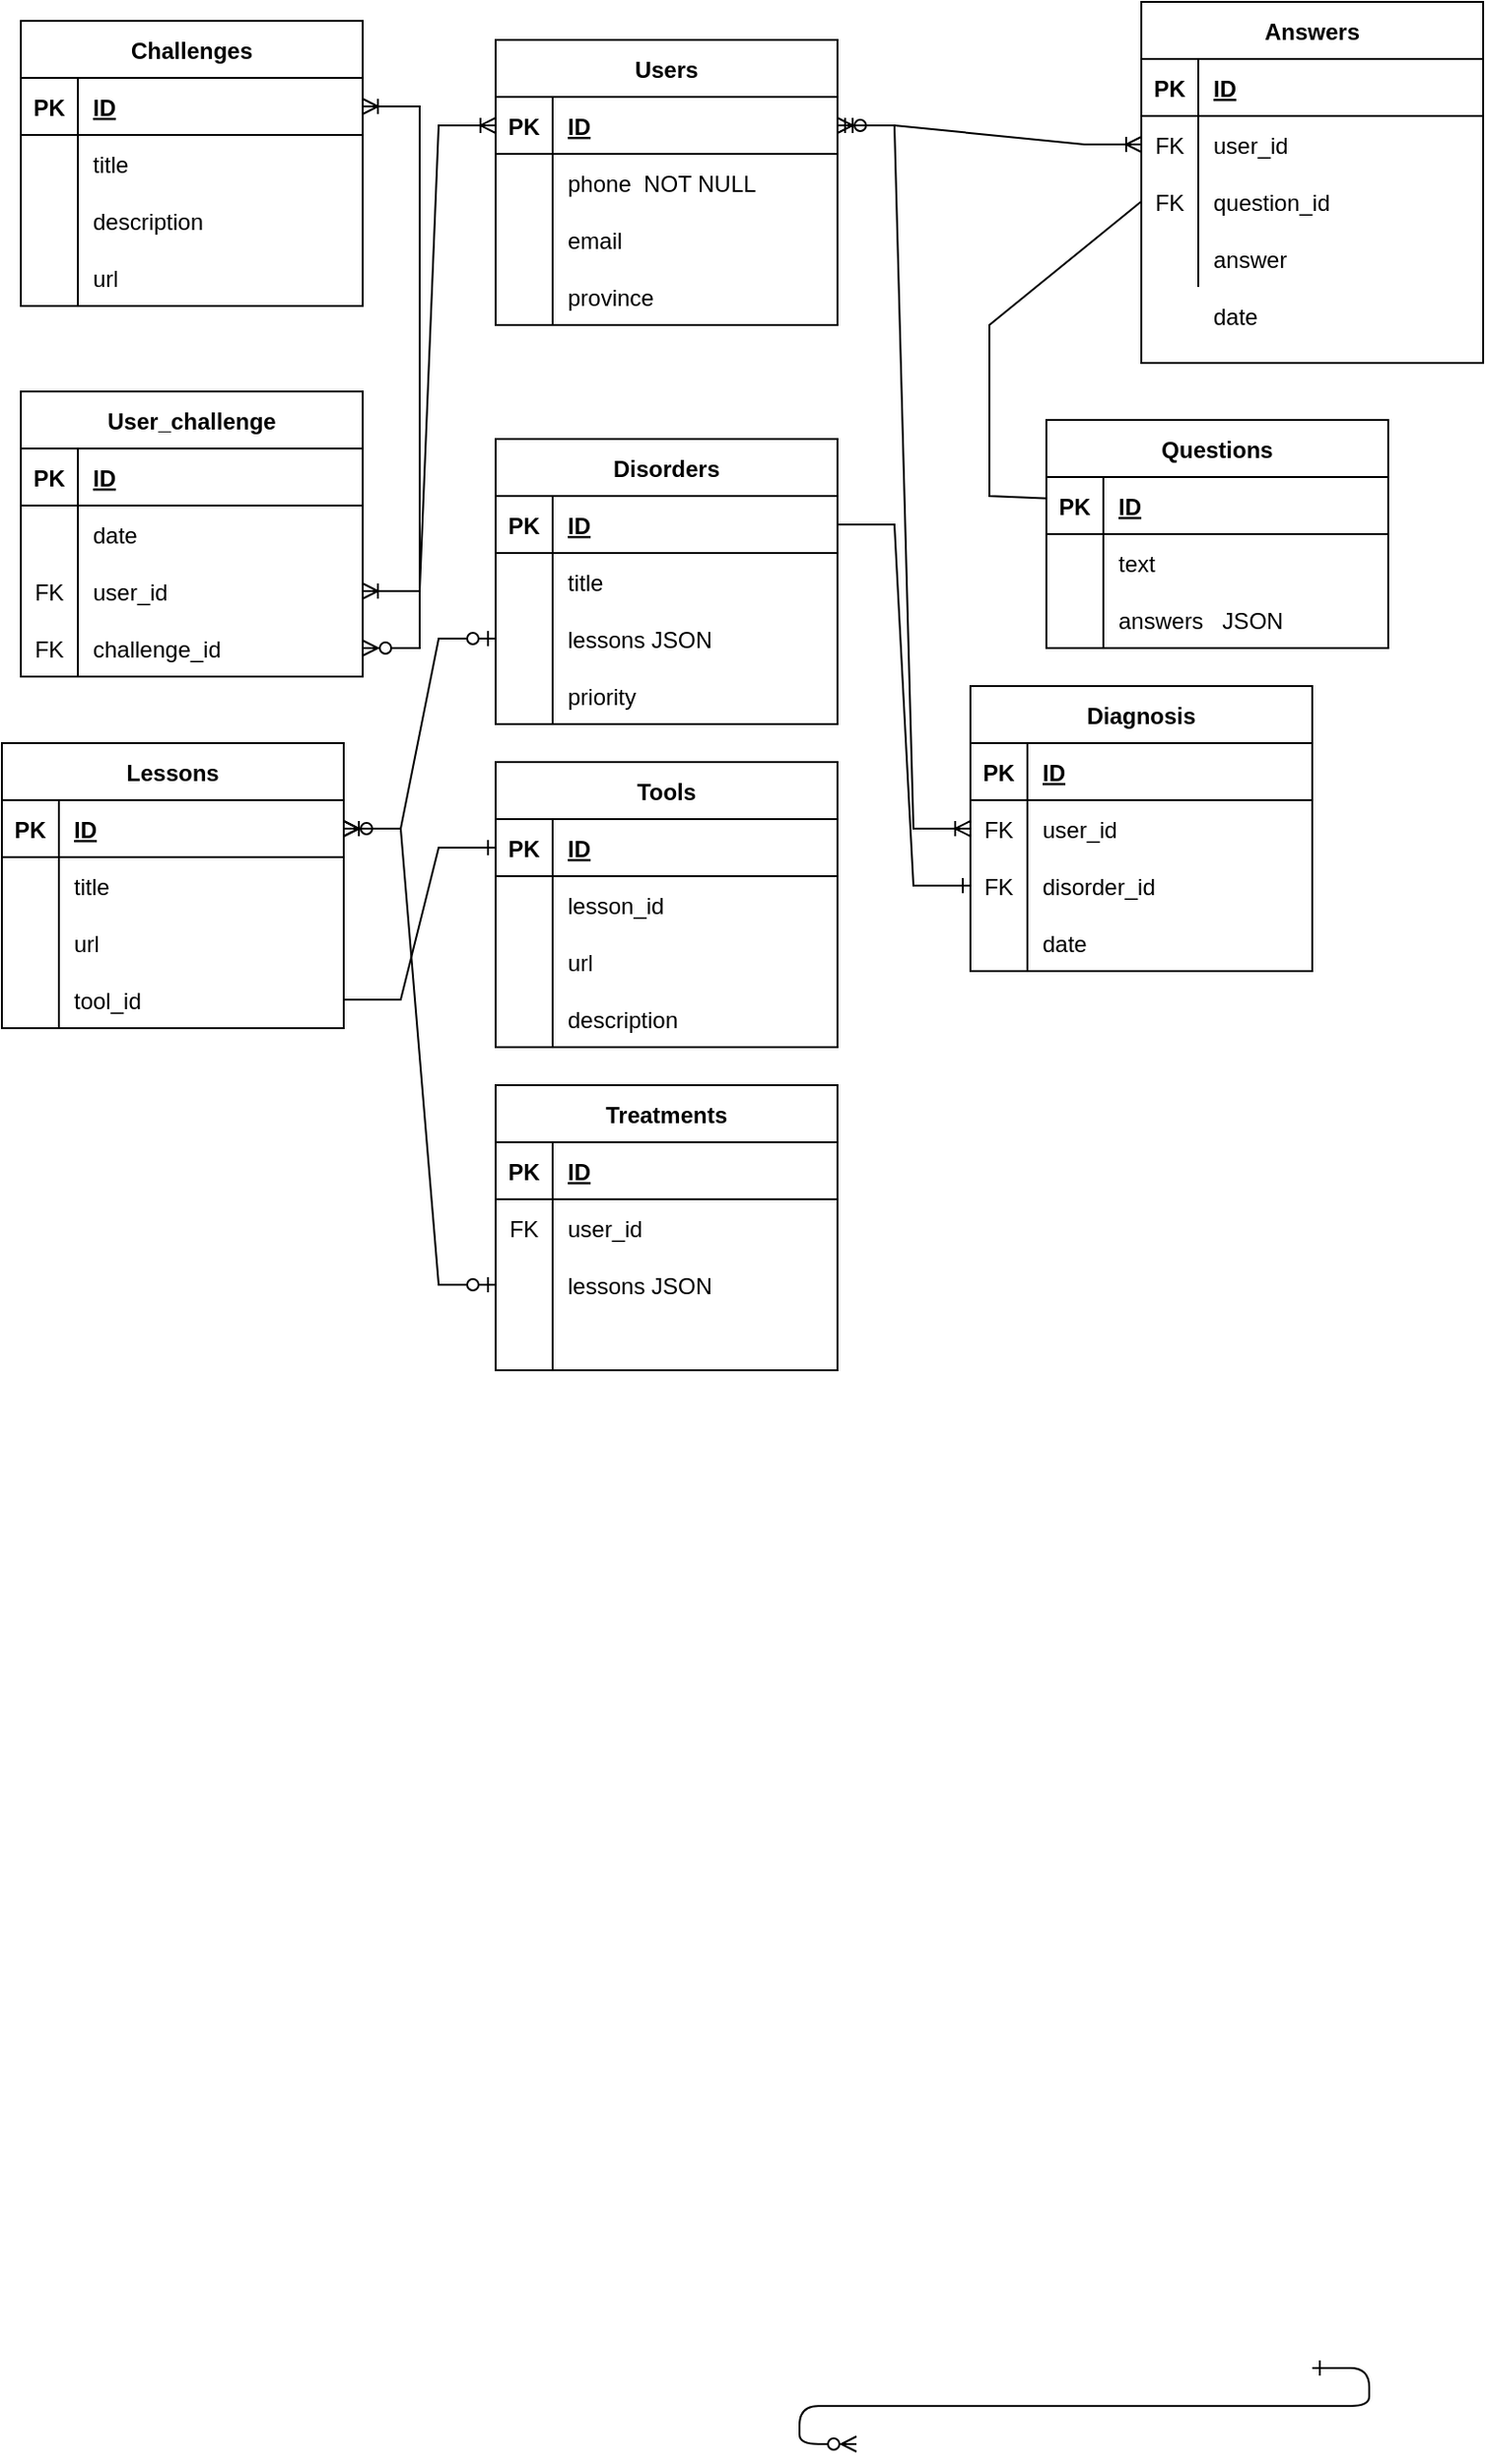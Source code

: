 <mxfile version="20.8.20" type="github">
  <diagram id="R2lEEEUBdFMjLlhIrx00" name="Page-1">
    <mxGraphModel dx="1667" dy="1767" grid="1" gridSize="10" guides="1" tooltips="1" connect="1" arrows="1" fold="1" page="1" pageScale="1" pageWidth="850" pageHeight="1100" math="0" shadow="0" extFonts="Permanent Marker^https://fonts.googleapis.com/css?family=Permanent+Marker">
      <root>
        <mxCell id="0" />
        <mxCell id="1" parent="0" />
        <mxCell id="C-vyLk0tnHw3VtMMgP7b-12" value="" style="edgeStyle=entityRelationEdgeStyle;endArrow=ERzeroToMany;startArrow=ERone;endFill=1;startFill=0;" parent="1" target="C-vyLk0tnHw3VtMMgP7b-17" edge="1">
          <mxGeometry width="100" height="100" relative="1" as="geometry">
            <mxPoint x="700" y="165" as="sourcePoint" />
            <mxPoint x="460" y="205" as="targetPoint" />
          </mxGeometry>
        </mxCell>
        <mxCell id="nANIJ9gpR_QrVkykElLl-94" value="Users" style="shape=table;startSize=30;container=1;collapsible=1;childLayout=tableLayout;fixedRows=1;rowLines=0;fontStyle=1;align=center;resizeLast=1;movable=1;resizable=1;rotatable=1;deletable=1;editable=1;locked=0;connectable=1;" vertex="1" parent="1">
          <mxGeometry x="270" y="-1060" width="180" height="150" as="geometry" />
        </mxCell>
        <mxCell id="nANIJ9gpR_QrVkykElLl-95" value="" style="shape=tableRow;horizontal=0;startSize=0;swimlaneHead=0;swimlaneBody=0;fillColor=none;collapsible=0;dropTarget=0;points=[[0,0.5],[1,0.5]];portConstraint=eastwest;top=0;left=0;right=0;bottom=1;" vertex="1" parent="nANIJ9gpR_QrVkykElLl-94">
          <mxGeometry y="30" width="180" height="30" as="geometry" />
        </mxCell>
        <mxCell id="nANIJ9gpR_QrVkykElLl-96" value="PK" style="shape=partialRectangle;connectable=0;fillColor=none;top=0;left=0;bottom=0;right=0;fontStyle=1;overflow=hidden;" vertex="1" parent="nANIJ9gpR_QrVkykElLl-95">
          <mxGeometry width="30" height="30" as="geometry">
            <mxRectangle width="30" height="30" as="alternateBounds" />
          </mxGeometry>
        </mxCell>
        <mxCell id="nANIJ9gpR_QrVkykElLl-97" value="ID" style="shape=partialRectangle;connectable=0;fillColor=none;top=0;left=0;bottom=0;right=0;align=left;spacingLeft=6;fontStyle=5;overflow=hidden;" vertex="1" parent="nANIJ9gpR_QrVkykElLl-95">
          <mxGeometry x="30" width="150" height="30" as="geometry">
            <mxRectangle width="150" height="30" as="alternateBounds" />
          </mxGeometry>
        </mxCell>
        <mxCell id="nANIJ9gpR_QrVkykElLl-98" value="" style="shape=tableRow;horizontal=0;startSize=0;swimlaneHead=0;swimlaneBody=0;fillColor=none;collapsible=0;dropTarget=0;points=[[0,0.5],[1,0.5]];portConstraint=eastwest;top=0;left=0;right=0;bottom=0;" vertex="1" parent="nANIJ9gpR_QrVkykElLl-94">
          <mxGeometry y="60" width="180" height="30" as="geometry" />
        </mxCell>
        <mxCell id="nANIJ9gpR_QrVkykElLl-99" value="" style="shape=partialRectangle;connectable=0;fillColor=none;top=0;left=0;bottom=0;right=0;editable=1;overflow=hidden;" vertex="1" parent="nANIJ9gpR_QrVkykElLl-98">
          <mxGeometry width="30" height="30" as="geometry">
            <mxRectangle width="30" height="30" as="alternateBounds" />
          </mxGeometry>
        </mxCell>
        <mxCell id="nANIJ9gpR_QrVkykElLl-100" value="phone  NOT NULL" style="shape=partialRectangle;connectable=0;fillColor=none;top=0;left=0;bottom=0;right=0;align=left;spacingLeft=6;overflow=hidden;" vertex="1" parent="nANIJ9gpR_QrVkykElLl-98">
          <mxGeometry x="30" width="150" height="30" as="geometry">
            <mxRectangle width="150" height="30" as="alternateBounds" />
          </mxGeometry>
        </mxCell>
        <mxCell id="nANIJ9gpR_QrVkykElLl-101" value="" style="shape=tableRow;horizontal=0;startSize=0;swimlaneHead=0;swimlaneBody=0;fillColor=none;collapsible=0;dropTarget=0;points=[[0,0.5],[1,0.5]];portConstraint=eastwest;top=0;left=0;right=0;bottom=0;" vertex="1" parent="nANIJ9gpR_QrVkykElLl-94">
          <mxGeometry y="90" width="180" height="30" as="geometry" />
        </mxCell>
        <mxCell id="nANIJ9gpR_QrVkykElLl-102" value="" style="shape=partialRectangle;connectable=0;fillColor=none;top=0;left=0;bottom=0;right=0;editable=1;overflow=hidden;" vertex="1" parent="nANIJ9gpR_QrVkykElLl-101">
          <mxGeometry width="30" height="30" as="geometry">
            <mxRectangle width="30" height="30" as="alternateBounds" />
          </mxGeometry>
        </mxCell>
        <mxCell id="nANIJ9gpR_QrVkykElLl-103" value="email" style="shape=partialRectangle;connectable=0;fillColor=none;top=0;left=0;bottom=0;right=0;align=left;spacingLeft=6;overflow=hidden;" vertex="1" parent="nANIJ9gpR_QrVkykElLl-101">
          <mxGeometry x="30" width="150" height="30" as="geometry">
            <mxRectangle width="150" height="30" as="alternateBounds" />
          </mxGeometry>
        </mxCell>
        <mxCell id="nANIJ9gpR_QrVkykElLl-104" value="" style="shape=tableRow;horizontal=0;startSize=0;swimlaneHead=0;swimlaneBody=0;fillColor=none;collapsible=0;dropTarget=0;points=[[0,0.5],[1,0.5]];portConstraint=eastwest;top=0;left=0;right=0;bottom=0;" vertex="1" parent="nANIJ9gpR_QrVkykElLl-94">
          <mxGeometry y="120" width="180" height="30" as="geometry" />
        </mxCell>
        <mxCell id="nANIJ9gpR_QrVkykElLl-105" value="" style="shape=partialRectangle;connectable=0;fillColor=none;top=0;left=0;bottom=0;right=0;editable=1;overflow=hidden;" vertex="1" parent="nANIJ9gpR_QrVkykElLl-104">
          <mxGeometry width="30" height="30" as="geometry">
            <mxRectangle width="30" height="30" as="alternateBounds" />
          </mxGeometry>
        </mxCell>
        <mxCell id="nANIJ9gpR_QrVkykElLl-106" value="province" style="shape=partialRectangle;connectable=0;fillColor=none;top=0;left=0;bottom=0;right=0;align=left;spacingLeft=6;overflow=hidden;" vertex="1" parent="nANIJ9gpR_QrVkykElLl-104">
          <mxGeometry x="30" width="150" height="30" as="geometry">
            <mxRectangle width="150" height="30" as="alternateBounds" />
          </mxGeometry>
        </mxCell>
        <mxCell id="nANIJ9gpR_QrVkykElLl-108" value="Questions" style="shape=table;startSize=30;container=1;collapsible=1;childLayout=tableLayout;fixedRows=1;rowLines=0;fontStyle=1;align=center;resizeLast=1;" vertex="1" parent="1">
          <mxGeometry x="560" y="-860" width="180" height="120" as="geometry" />
        </mxCell>
        <mxCell id="nANIJ9gpR_QrVkykElLl-109" value="" style="shape=tableRow;horizontal=0;startSize=0;swimlaneHead=0;swimlaneBody=0;fillColor=none;collapsible=0;dropTarget=0;points=[[0,0.5],[1,0.5]];portConstraint=eastwest;top=0;left=0;right=0;bottom=1;" vertex="1" parent="nANIJ9gpR_QrVkykElLl-108">
          <mxGeometry y="30" width="180" height="30" as="geometry" />
        </mxCell>
        <mxCell id="nANIJ9gpR_QrVkykElLl-110" value="PK" style="shape=partialRectangle;connectable=0;fillColor=none;top=0;left=0;bottom=0;right=0;fontStyle=1;overflow=hidden;" vertex="1" parent="nANIJ9gpR_QrVkykElLl-109">
          <mxGeometry width="30" height="30" as="geometry">
            <mxRectangle width="30" height="30" as="alternateBounds" />
          </mxGeometry>
        </mxCell>
        <mxCell id="nANIJ9gpR_QrVkykElLl-111" value="ID" style="shape=partialRectangle;connectable=0;fillColor=none;top=0;left=0;bottom=0;right=0;align=left;spacingLeft=6;fontStyle=5;overflow=hidden;" vertex="1" parent="nANIJ9gpR_QrVkykElLl-109">
          <mxGeometry x="30" width="150" height="30" as="geometry">
            <mxRectangle width="150" height="30" as="alternateBounds" />
          </mxGeometry>
        </mxCell>
        <mxCell id="nANIJ9gpR_QrVkykElLl-112" value="" style="shape=tableRow;horizontal=0;startSize=0;swimlaneHead=0;swimlaneBody=0;fillColor=none;collapsible=0;dropTarget=0;points=[[0,0.5],[1,0.5]];portConstraint=eastwest;top=0;left=0;right=0;bottom=0;" vertex="1" parent="nANIJ9gpR_QrVkykElLl-108">
          <mxGeometry y="60" width="180" height="30" as="geometry" />
        </mxCell>
        <mxCell id="nANIJ9gpR_QrVkykElLl-113" value="" style="shape=partialRectangle;connectable=0;fillColor=none;top=0;left=0;bottom=0;right=0;editable=1;overflow=hidden;" vertex="1" parent="nANIJ9gpR_QrVkykElLl-112">
          <mxGeometry width="30" height="30" as="geometry">
            <mxRectangle width="30" height="30" as="alternateBounds" />
          </mxGeometry>
        </mxCell>
        <mxCell id="nANIJ9gpR_QrVkykElLl-114" value="text" style="shape=partialRectangle;connectable=0;fillColor=none;top=0;left=0;bottom=0;right=0;align=left;spacingLeft=6;overflow=hidden;" vertex="1" parent="nANIJ9gpR_QrVkykElLl-112">
          <mxGeometry x="30" width="150" height="30" as="geometry">
            <mxRectangle width="150" height="30" as="alternateBounds" />
          </mxGeometry>
        </mxCell>
        <mxCell id="nANIJ9gpR_QrVkykElLl-226" value="" style="shape=tableRow;horizontal=0;startSize=0;swimlaneHead=0;swimlaneBody=0;fillColor=none;collapsible=0;dropTarget=0;points=[[0,0.5],[1,0.5]];portConstraint=eastwest;top=0;left=0;right=0;bottom=0;" vertex="1" parent="nANIJ9gpR_QrVkykElLl-108">
          <mxGeometry y="90" width="180" height="30" as="geometry" />
        </mxCell>
        <mxCell id="nANIJ9gpR_QrVkykElLl-227" value="" style="shape=partialRectangle;connectable=0;fillColor=none;top=0;left=0;bottom=0;right=0;editable=1;overflow=hidden;" vertex="1" parent="nANIJ9gpR_QrVkykElLl-226">
          <mxGeometry width="30" height="30" as="geometry">
            <mxRectangle width="30" height="30" as="alternateBounds" />
          </mxGeometry>
        </mxCell>
        <mxCell id="nANIJ9gpR_QrVkykElLl-228" value="answers   JSON" style="shape=partialRectangle;connectable=0;fillColor=none;top=0;left=0;bottom=0;right=0;align=left;spacingLeft=6;overflow=hidden;" vertex="1" parent="nANIJ9gpR_QrVkykElLl-226">
          <mxGeometry x="30" width="150" height="30" as="geometry">
            <mxRectangle width="150" height="30" as="alternateBounds" />
          </mxGeometry>
        </mxCell>
        <mxCell id="nANIJ9gpR_QrVkykElLl-121" value="Answers" style="shape=table;startSize=30;container=1;collapsible=1;childLayout=tableLayout;fixedRows=1;rowLines=0;fontStyle=1;align=center;resizeLast=1;" vertex="1" parent="1">
          <mxGeometry x="610" y="-1080" width="180" height="190" as="geometry" />
        </mxCell>
        <mxCell id="nANIJ9gpR_QrVkykElLl-122" value="" style="shape=tableRow;horizontal=0;startSize=0;swimlaneHead=0;swimlaneBody=0;fillColor=none;collapsible=0;dropTarget=0;points=[[0,0.5],[1,0.5]];portConstraint=eastwest;top=0;left=0;right=0;bottom=1;" vertex="1" parent="nANIJ9gpR_QrVkykElLl-121">
          <mxGeometry y="30" width="180" height="30" as="geometry" />
        </mxCell>
        <mxCell id="nANIJ9gpR_QrVkykElLl-123" value="PK" style="shape=partialRectangle;connectable=0;fillColor=none;top=0;left=0;bottom=0;right=0;fontStyle=1;overflow=hidden;" vertex="1" parent="nANIJ9gpR_QrVkykElLl-122">
          <mxGeometry width="30" height="30" as="geometry">
            <mxRectangle width="30" height="30" as="alternateBounds" />
          </mxGeometry>
        </mxCell>
        <mxCell id="nANIJ9gpR_QrVkykElLl-124" value="ID" style="shape=partialRectangle;connectable=0;fillColor=none;top=0;left=0;bottom=0;right=0;align=left;spacingLeft=6;fontStyle=5;overflow=hidden;" vertex="1" parent="nANIJ9gpR_QrVkykElLl-122">
          <mxGeometry x="30" width="150" height="30" as="geometry">
            <mxRectangle width="150" height="30" as="alternateBounds" />
          </mxGeometry>
        </mxCell>
        <mxCell id="nANIJ9gpR_QrVkykElLl-125" value="" style="shape=tableRow;horizontal=0;startSize=0;swimlaneHead=0;swimlaneBody=0;fillColor=none;collapsible=0;dropTarget=0;points=[[0,0.5],[1,0.5]];portConstraint=eastwest;top=0;left=0;right=0;bottom=0;" vertex="1" parent="nANIJ9gpR_QrVkykElLl-121">
          <mxGeometry y="60" width="180" height="30" as="geometry" />
        </mxCell>
        <mxCell id="nANIJ9gpR_QrVkykElLl-126" value="FK" style="shape=partialRectangle;connectable=0;fillColor=none;top=0;left=0;bottom=0;right=0;editable=1;overflow=hidden;" vertex="1" parent="nANIJ9gpR_QrVkykElLl-125">
          <mxGeometry width="30" height="30" as="geometry">
            <mxRectangle width="30" height="30" as="alternateBounds" />
          </mxGeometry>
        </mxCell>
        <mxCell id="nANIJ9gpR_QrVkykElLl-127" value="user_id" style="shape=partialRectangle;connectable=0;fillColor=none;top=0;left=0;bottom=0;right=0;align=left;spacingLeft=6;overflow=hidden;" vertex="1" parent="nANIJ9gpR_QrVkykElLl-125">
          <mxGeometry x="30" width="150" height="30" as="geometry">
            <mxRectangle width="150" height="30" as="alternateBounds" />
          </mxGeometry>
        </mxCell>
        <mxCell id="nANIJ9gpR_QrVkykElLl-128" value="" style="shape=tableRow;horizontal=0;startSize=0;swimlaneHead=0;swimlaneBody=0;fillColor=none;collapsible=0;dropTarget=0;points=[[0,0.5],[1,0.5]];portConstraint=eastwest;top=0;left=0;right=0;bottom=0;" vertex="1" parent="nANIJ9gpR_QrVkykElLl-121">
          <mxGeometry y="90" width="180" height="30" as="geometry" />
        </mxCell>
        <mxCell id="nANIJ9gpR_QrVkykElLl-129" value="FK" style="shape=partialRectangle;connectable=0;fillColor=none;top=0;left=0;bottom=0;right=0;editable=1;overflow=hidden;" vertex="1" parent="nANIJ9gpR_QrVkykElLl-128">
          <mxGeometry width="30" height="30" as="geometry">
            <mxRectangle width="30" height="30" as="alternateBounds" />
          </mxGeometry>
        </mxCell>
        <mxCell id="nANIJ9gpR_QrVkykElLl-130" value="question_id" style="shape=partialRectangle;connectable=0;fillColor=none;top=0;left=0;bottom=0;right=0;align=left;spacingLeft=6;overflow=hidden;" vertex="1" parent="nANIJ9gpR_QrVkykElLl-128">
          <mxGeometry x="30" width="150" height="30" as="geometry">
            <mxRectangle width="150" height="30" as="alternateBounds" />
          </mxGeometry>
        </mxCell>
        <mxCell id="nANIJ9gpR_QrVkykElLl-131" value="" style="shape=tableRow;horizontal=0;startSize=0;swimlaneHead=0;swimlaneBody=0;fillColor=none;collapsible=0;dropTarget=0;points=[[0,0.5],[1,0.5]];portConstraint=eastwest;top=0;left=0;right=0;bottom=0;" vertex="1" parent="nANIJ9gpR_QrVkykElLl-121">
          <mxGeometry y="120" width="180" height="30" as="geometry" />
        </mxCell>
        <mxCell id="nANIJ9gpR_QrVkykElLl-132" value="" style="shape=partialRectangle;connectable=0;fillColor=none;top=0;left=0;bottom=0;right=0;editable=1;overflow=hidden;" vertex="1" parent="nANIJ9gpR_QrVkykElLl-131">
          <mxGeometry width="30" height="30" as="geometry">
            <mxRectangle width="30" height="30" as="alternateBounds" />
          </mxGeometry>
        </mxCell>
        <mxCell id="nANIJ9gpR_QrVkykElLl-133" value="answer" style="shape=partialRectangle;connectable=0;fillColor=none;top=0;left=0;bottom=0;right=0;align=left;spacingLeft=6;overflow=hidden;" vertex="1" parent="nANIJ9gpR_QrVkykElLl-131">
          <mxGeometry x="30" width="150" height="30" as="geometry">
            <mxRectangle width="150" height="30" as="alternateBounds" />
          </mxGeometry>
        </mxCell>
        <mxCell id="nANIJ9gpR_QrVkykElLl-134" value="Disorders" style="shape=table;startSize=30;container=1;collapsible=1;childLayout=tableLayout;fixedRows=1;rowLines=0;fontStyle=1;align=center;resizeLast=1;" vertex="1" parent="1">
          <mxGeometry x="270" y="-850" width="180" height="150" as="geometry" />
        </mxCell>
        <mxCell id="nANIJ9gpR_QrVkykElLl-135" value="" style="shape=tableRow;horizontal=0;startSize=0;swimlaneHead=0;swimlaneBody=0;fillColor=none;collapsible=0;dropTarget=0;points=[[0,0.5],[1,0.5]];portConstraint=eastwest;top=0;left=0;right=0;bottom=1;" vertex="1" parent="nANIJ9gpR_QrVkykElLl-134">
          <mxGeometry y="30" width="180" height="30" as="geometry" />
        </mxCell>
        <mxCell id="nANIJ9gpR_QrVkykElLl-136" value="PK" style="shape=partialRectangle;connectable=0;fillColor=none;top=0;left=0;bottom=0;right=0;fontStyle=1;overflow=hidden;" vertex="1" parent="nANIJ9gpR_QrVkykElLl-135">
          <mxGeometry width="30" height="30" as="geometry">
            <mxRectangle width="30" height="30" as="alternateBounds" />
          </mxGeometry>
        </mxCell>
        <mxCell id="nANIJ9gpR_QrVkykElLl-137" value="ID" style="shape=partialRectangle;connectable=0;fillColor=none;top=0;left=0;bottom=0;right=0;align=left;spacingLeft=6;fontStyle=5;overflow=hidden;" vertex="1" parent="nANIJ9gpR_QrVkykElLl-135">
          <mxGeometry x="30" width="150" height="30" as="geometry">
            <mxRectangle width="150" height="30" as="alternateBounds" />
          </mxGeometry>
        </mxCell>
        <mxCell id="nANIJ9gpR_QrVkykElLl-138" value="" style="shape=tableRow;horizontal=0;startSize=0;swimlaneHead=0;swimlaneBody=0;fillColor=none;collapsible=0;dropTarget=0;points=[[0,0.5],[1,0.5]];portConstraint=eastwest;top=0;left=0;right=0;bottom=0;" vertex="1" parent="nANIJ9gpR_QrVkykElLl-134">
          <mxGeometry y="60" width="180" height="30" as="geometry" />
        </mxCell>
        <mxCell id="nANIJ9gpR_QrVkykElLl-139" value="" style="shape=partialRectangle;connectable=0;fillColor=none;top=0;left=0;bottom=0;right=0;editable=1;overflow=hidden;" vertex="1" parent="nANIJ9gpR_QrVkykElLl-138">
          <mxGeometry width="30" height="30" as="geometry">
            <mxRectangle width="30" height="30" as="alternateBounds" />
          </mxGeometry>
        </mxCell>
        <mxCell id="nANIJ9gpR_QrVkykElLl-140" value="title" style="shape=partialRectangle;connectable=0;fillColor=none;top=0;left=0;bottom=0;right=0;align=left;spacingLeft=6;overflow=hidden;" vertex="1" parent="nANIJ9gpR_QrVkykElLl-138">
          <mxGeometry x="30" width="150" height="30" as="geometry">
            <mxRectangle width="150" height="30" as="alternateBounds" />
          </mxGeometry>
        </mxCell>
        <mxCell id="nANIJ9gpR_QrVkykElLl-141" value="" style="shape=tableRow;horizontal=0;startSize=0;swimlaneHead=0;swimlaneBody=0;fillColor=none;collapsible=0;dropTarget=0;points=[[0,0.5],[1,0.5]];portConstraint=eastwest;top=0;left=0;right=0;bottom=0;" vertex="1" parent="nANIJ9gpR_QrVkykElLl-134">
          <mxGeometry y="90" width="180" height="30" as="geometry" />
        </mxCell>
        <mxCell id="nANIJ9gpR_QrVkykElLl-142" value="" style="shape=partialRectangle;connectable=0;fillColor=none;top=0;left=0;bottom=0;right=0;editable=1;overflow=hidden;" vertex="1" parent="nANIJ9gpR_QrVkykElLl-141">
          <mxGeometry width="30" height="30" as="geometry">
            <mxRectangle width="30" height="30" as="alternateBounds" />
          </mxGeometry>
        </mxCell>
        <mxCell id="nANIJ9gpR_QrVkykElLl-143" value="lessons JSON" style="shape=partialRectangle;connectable=0;fillColor=none;top=0;left=0;bottom=0;right=0;align=left;spacingLeft=6;overflow=hidden;" vertex="1" parent="nANIJ9gpR_QrVkykElLl-141">
          <mxGeometry x="30" width="150" height="30" as="geometry">
            <mxRectangle width="150" height="30" as="alternateBounds" />
          </mxGeometry>
        </mxCell>
        <mxCell id="nANIJ9gpR_QrVkykElLl-144" value="" style="shape=tableRow;horizontal=0;startSize=0;swimlaneHead=0;swimlaneBody=0;fillColor=none;collapsible=0;dropTarget=0;points=[[0,0.5],[1,0.5]];portConstraint=eastwest;top=0;left=0;right=0;bottom=0;" vertex="1" parent="nANIJ9gpR_QrVkykElLl-134">
          <mxGeometry y="120" width="180" height="30" as="geometry" />
        </mxCell>
        <mxCell id="nANIJ9gpR_QrVkykElLl-145" value="" style="shape=partialRectangle;connectable=0;fillColor=none;top=0;left=0;bottom=0;right=0;editable=1;overflow=hidden;" vertex="1" parent="nANIJ9gpR_QrVkykElLl-144">
          <mxGeometry width="30" height="30" as="geometry">
            <mxRectangle width="30" height="30" as="alternateBounds" />
          </mxGeometry>
        </mxCell>
        <mxCell id="nANIJ9gpR_QrVkykElLl-146" value="priority" style="shape=partialRectangle;connectable=0;fillColor=none;top=0;left=0;bottom=0;right=0;align=left;spacingLeft=6;overflow=hidden;" vertex="1" parent="nANIJ9gpR_QrVkykElLl-144">
          <mxGeometry x="30" width="150" height="30" as="geometry">
            <mxRectangle width="150" height="30" as="alternateBounds" />
          </mxGeometry>
        </mxCell>
        <mxCell id="nANIJ9gpR_QrVkykElLl-148" value="Diagnosis" style="shape=table;startSize=30;container=1;collapsible=1;childLayout=tableLayout;fixedRows=1;rowLines=0;fontStyle=1;align=center;resizeLast=1;" vertex="1" parent="1">
          <mxGeometry x="520" y="-720" width="180" height="150" as="geometry" />
        </mxCell>
        <mxCell id="nANIJ9gpR_QrVkykElLl-149" value="" style="shape=tableRow;horizontal=0;startSize=0;swimlaneHead=0;swimlaneBody=0;fillColor=none;collapsible=0;dropTarget=0;points=[[0,0.5],[1,0.5]];portConstraint=eastwest;top=0;left=0;right=0;bottom=1;" vertex="1" parent="nANIJ9gpR_QrVkykElLl-148">
          <mxGeometry y="30" width="180" height="30" as="geometry" />
        </mxCell>
        <mxCell id="nANIJ9gpR_QrVkykElLl-150" value="PK" style="shape=partialRectangle;connectable=0;fillColor=none;top=0;left=0;bottom=0;right=0;fontStyle=1;overflow=hidden;" vertex="1" parent="nANIJ9gpR_QrVkykElLl-149">
          <mxGeometry width="30" height="30" as="geometry">
            <mxRectangle width="30" height="30" as="alternateBounds" />
          </mxGeometry>
        </mxCell>
        <mxCell id="nANIJ9gpR_QrVkykElLl-151" value="ID" style="shape=partialRectangle;connectable=0;fillColor=none;top=0;left=0;bottom=0;right=0;align=left;spacingLeft=6;fontStyle=5;overflow=hidden;" vertex="1" parent="nANIJ9gpR_QrVkykElLl-149">
          <mxGeometry x="30" width="150" height="30" as="geometry">
            <mxRectangle width="150" height="30" as="alternateBounds" />
          </mxGeometry>
        </mxCell>
        <mxCell id="nANIJ9gpR_QrVkykElLl-152" value="" style="shape=tableRow;horizontal=0;startSize=0;swimlaneHead=0;swimlaneBody=0;fillColor=none;collapsible=0;dropTarget=0;points=[[0,0.5],[1,0.5]];portConstraint=eastwest;top=0;left=0;right=0;bottom=0;" vertex="1" parent="nANIJ9gpR_QrVkykElLl-148">
          <mxGeometry y="60" width="180" height="30" as="geometry" />
        </mxCell>
        <mxCell id="nANIJ9gpR_QrVkykElLl-153" value="FK" style="shape=partialRectangle;connectable=0;fillColor=none;top=0;left=0;bottom=0;right=0;editable=1;overflow=hidden;" vertex="1" parent="nANIJ9gpR_QrVkykElLl-152">
          <mxGeometry width="30" height="30" as="geometry">
            <mxRectangle width="30" height="30" as="alternateBounds" />
          </mxGeometry>
        </mxCell>
        <mxCell id="nANIJ9gpR_QrVkykElLl-154" value="user_id" style="shape=partialRectangle;connectable=0;fillColor=none;top=0;left=0;bottom=0;right=0;align=left;spacingLeft=6;overflow=hidden;" vertex="1" parent="nANIJ9gpR_QrVkykElLl-152">
          <mxGeometry x="30" width="150" height="30" as="geometry">
            <mxRectangle width="150" height="30" as="alternateBounds" />
          </mxGeometry>
        </mxCell>
        <mxCell id="nANIJ9gpR_QrVkykElLl-155" value="" style="shape=tableRow;horizontal=0;startSize=0;swimlaneHead=0;swimlaneBody=0;fillColor=none;collapsible=0;dropTarget=0;points=[[0,0.5],[1,0.5]];portConstraint=eastwest;top=0;left=0;right=0;bottom=0;" vertex="1" parent="nANIJ9gpR_QrVkykElLl-148">
          <mxGeometry y="90" width="180" height="30" as="geometry" />
        </mxCell>
        <mxCell id="nANIJ9gpR_QrVkykElLl-156" value="FK" style="shape=partialRectangle;connectable=0;fillColor=none;top=0;left=0;bottom=0;right=0;editable=1;overflow=hidden;" vertex="1" parent="nANIJ9gpR_QrVkykElLl-155">
          <mxGeometry width="30" height="30" as="geometry">
            <mxRectangle width="30" height="30" as="alternateBounds" />
          </mxGeometry>
        </mxCell>
        <mxCell id="nANIJ9gpR_QrVkykElLl-157" value="disorder_id" style="shape=partialRectangle;connectable=0;fillColor=none;top=0;left=0;bottom=0;right=0;align=left;spacingLeft=6;overflow=hidden;" vertex="1" parent="nANIJ9gpR_QrVkykElLl-155">
          <mxGeometry x="30" width="150" height="30" as="geometry">
            <mxRectangle width="150" height="30" as="alternateBounds" />
          </mxGeometry>
        </mxCell>
        <mxCell id="nANIJ9gpR_QrVkykElLl-158" value="" style="shape=tableRow;horizontal=0;startSize=0;swimlaneHead=0;swimlaneBody=0;fillColor=none;collapsible=0;dropTarget=0;points=[[0,0.5],[1,0.5]];portConstraint=eastwest;top=0;left=0;right=0;bottom=0;" vertex="1" parent="nANIJ9gpR_QrVkykElLl-148">
          <mxGeometry y="120" width="180" height="30" as="geometry" />
        </mxCell>
        <mxCell id="nANIJ9gpR_QrVkykElLl-159" value="" style="shape=partialRectangle;connectable=0;fillColor=none;top=0;left=0;bottom=0;right=0;editable=1;overflow=hidden;" vertex="1" parent="nANIJ9gpR_QrVkykElLl-158">
          <mxGeometry width="30" height="30" as="geometry">
            <mxRectangle width="30" height="30" as="alternateBounds" />
          </mxGeometry>
        </mxCell>
        <mxCell id="nANIJ9gpR_QrVkykElLl-160" value="date" style="shape=partialRectangle;connectable=0;fillColor=none;top=0;left=0;bottom=0;right=0;align=left;spacingLeft=6;overflow=hidden;" vertex="1" parent="nANIJ9gpR_QrVkykElLl-158">
          <mxGeometry x="30" width="150" height="30" as="geometry">
            <mxRectangle width="150" height="30" as="alternateBounds" />
          </mxGeometry>
        </mxCell>
        <mxCell id="nANIJ9gpR_QrVkykElLl-161" value="Challenges" style="shape=table;startSize=30;container=1;collapsible=1;childLayout=tableLayout;fixedRows=1;rowLines=0;fontStyle=1;align=center;resizeLast=1;" vertex="1" parent="1">
          <mxGeometry x="20" y="-1070" width="180" height="150" as="geometry" />
        </mxCell>
        <mxCell id="nANIJ9gpR_QrVkykElLl-162" value="" style="shape=tableRow;horizontal=0;startSize=0;swimlaneHead=0;swimlaneBody=0;fillColor=none;collapsible=0;dropTarget=0;points=[[0,0.5],[1,0.5]];portConstraint=eastwest;top=0;left=0;right=0;bottom=1;" vertex="1" parent="nANIJ9gpR_QrVkykElLl-161">
          <mxGeometry y="30" width="180" height="30" as="geometry" />
        </mxCell>
        <mxCell id="nANIJ9gpR_QrVkykElLl-163" value="PK" style="shape=partialRectangle;connectable=0;fillColor=none;top=0;left=0;bottom=0;right=0;fontStyle=1;overflow=hidden;" vertex="1" parent="nANIJ9gpR_QrVkykElLl-162">
          <mxGeometry width="30" height="30" as="geometry">
            <mxRectangle width="30" height="30" as="alternateBounds" />
          </mxGeometry>
        </mxCell>
        <mxCell id="nANIJ9gpR_QrVkykElLl-164" value="ID" style="shape=partialRectangle;connectable=0;fillColor=none;top=0;left=0;bottom=0;right=0;align=left;spacingLeft=6;fontStyle=5;overflow=hidden;" vertex="1" parent="nANIJ9gpR_QrVkykElLl-162">
          <mxGeometry x="30" width="150" height="30" as="geometry">
            <mxRectangle width="150" height="30" as="alternateBounds" />
          </mxGeometry>
        </mxCell>
        <mxCell id="nANIJ9gpR_QrVkykElLl-165" value="" style="shape=tableRow;horizontal=0;startSize=0;swimlaneHead=0;swimlaneBody=0;fillColor=none;collapsible=0;dropTarget=0;points=[[0,0.5],[1,0.5]];portConstraint=eastwest;top=0;left=0;right=0;bottom=0;" vertex="1" parent="nANIJ9gpR_QrVkykElLl-161">
          <mxGeometry y="60" width="180" height="30" as="geometry" />
        </mxCell>
        <mxCell id="nANIJ9gpR_QrVkykElLl-166" value="" style="shape=partialRectangle;connectable=0;fillColor=none;top=0;left=0;bottom=0;right=0;editable=1;overflow=hidden;" vertex="1" parent="nANIJ9gpR_QrVkykElLl-165">
          <mxGeometry width="30" height="30" as="geometry">
            <mxRectangle width="30" height="30" as="alternateBounds" />
          </mxGeometry>
        </mxCell>
        <mxCell id="nANIJ9gpR_QrVkykElLl-167" value="title" style="shape=partialRectangle;connectable=0;fillColor=none;top=0;left=0;bottom=0;right=0;align=left;spacingLeft=6;overflow=hidden;" vertex="1" parent="nANIJ9gpR_QrVkykElLl-165">
          <mxGeometry x="30" width="150" height="30" as="geometry">
            <mxRectangle width="150" height="30" as="alternateBounds" />
          </mxGeometry>
        </mxCell>
        <mxCell id="nANIJ9gpR_QrVkykElLl-168" value="" style="shape=tableRow;horizontal=0;startSize=0;swimlaneHead=0;swimlaneBody=0;fillColor=none;collapsible=0;dropTarget=0;points=[[0,0.5],[1,0.5]];portConstraint=eastwest;top=0;left=0;right=0;bottom=0;" vertex="1" parent="nANIJ9gpR_QrVkykElLl-161">
          <mxGeometry y="90" width="180" height="30" as="geometry" />
        </mxCell>
        <mxCell id="nANIJ9gpR_QrVkykElLl-169" value="" style="shape=partialRectangle;connectable=0;fillColor=none;top=0;left=0;bottom=0;right=0;editable=1;overflow=hidden;" vertex="1" parent="nANIJ9gpR_QrVkykElLl-168">
          <mxGeometry width="30" height="30" as="geometry">
            <mxRectangle width="30" height="30" as="alternateBounds" />
          </mxGeometry>
        </mxCell>
        <mxCell id="nANIJ9gpR_QrVkykElLl-170" value="description" style="shape=partialRectangle;connectable=0;fillColor=none;top=0;left=0;bottom=0;right=0;align=left;spacingLeft=6;overflow=hidden;" vertex="1" parent="nANIJ9gpR_QrVkykElLl-168">
          <mxGeometry x="30" width="150" height="30" as="geometry">
            <mxRectangle width="150" height="30" as="alternateBounds" />
          </mxGeometry>
        </mxCell>
        <mxCell id="nANIJ9gpR_QrVkykElLl-171" value="" style="shape=tableRow;horizontal=0;startSize=0;swimlaneHead=0;swimlaneBody=0;fillColor=none;collapsible=0;dropTarget=0;points=[[0,0.5],[1,0.5]];portConstraint=eastwest;top=0;left=0;right=0;bottom=0;" vertex="1" parent="nANIJ9gpR_QrVkykElLl-161">
          <mxGeometry y="120" width="180" height="30" as="geometry" />
        </mxCell>
        <mxCell id="nANIJ9gpR_QrVkykElLl-172" value="" style="shape=partialRectangle;connectable=0;fillColor=none;top=0;left=0;bottom=0;right=0;editable=1;overflow=hidden;" vertex="1" parent="nANIJ9gpR_QrVkykElLl-171">
          <mxGeometry width="30" height="30" as="geometry">
            <mxRectangle width="30" height="30" as="alternateBounds" />
          </mxGeometry>
        </mxCell>
        <mxCell id="nANIJ9gpR_QrVkykElLl-173" value="url" style="shape=partialRectangle;connectable=0;fillColor=none;top=0;left=0;bottom=0;right=0;align=left;spacingLeft=6;overflow=hidden;" vertex="1" parent="nANIJ9gpR_QrVkykElLl-171">
          <mxGeometry x="30" width="150" height="30" as="geometry">
            <mxRectangle width="150" height="30" as="alternateBounds" />
          </mxGeometry>
        </mxCell>
        <mxCell id="nANIJ9gpR_QrVkykElLl-174" value="Lessons" style="shape=table;startSize=30;container=1;collapsible=1;childLayout=tableLayout;fixedRows=1;rowLines=0;fontStyle=1;align=center;resizeLast=1;" vertex="1" parent="1">
          <mxGeometry x="10" y="-690" width="180" height="150" as="geometry" />
        </mxCell>
        <mxCell id="nANIJ9gpR_QrVkykElLl-175" value="" style="shape=tableRow;horizontal=0;startSize=0;swimlaneHead=0;swimlaneBody=0;fillColor=none;collapsible=0;dropTarget=0;points=[[0,0.5],[1,0.5]];portConstraint=eastwest;top=0;left=0;right=0;bottom=1;" vertex="1" parent="nANIJ9gpR_QrVkykElLl-174">
          <mxGeometry y="30" width="180" height="30" as="geometry" />
        </mxCell>
        <mxCell id="nANIJ9gpR_QrVkykElLl-176" value="PK" style="shape=partialRectangle;connectable=0;fillColor=none;top=0;left=0;bottom=0;right=0;fontStyle=1;overflow=hidden;" vertex="1" parent="nANIJ9gpR_QrVkykElLl-175">
          <mxGeometry width="30" height="30" as="geometry">
            <mxRectangle width="30" height="30" as="alternateBounds" />
          </mxGeometry>
        </mxCell>
        <mxCell id="nANIJ9gpR_QrVkykElLl-177" value="ID" style="shape=partialRectangle;connectable=0;fillColor=none;top=0;left=0;bottom=0;right=0;align=left;spacingLeft=6;fontStyle=5;overflow=hidden;" vertex="1" parent="nANIJ9gpR_QrVkykElLl-175">
          <mxGeometry x="30" width="150" height="30" as="geometry">
            <mxRectangle width="150" height="30" as="alternateBounds" />
          </mxGeometry>
        </mxCell>
        <mxCell id="nANIJ9gpR_QrVkykElLl-178" value="" style="shape=tableRow;horizontal=0;startSize=0;swimlaneHead=0;swimlaneBody=0;fillColor=none;collapsible=0;dropTarget=0;points=[[0,0.5],[1,0.5]];portConstraint=eastwest;top=0;left=0;right=0;bottom=0;" vertex="1" parent="nANIJ9gpR_QrVkykElLl-174">
          <mxGeometry y="60" width="180" height="30" as="geometry" />
        </mxCell>
        <mxCell id="nANIJ9gpR_QrVkykElLl-179" value="" style="shape=partialRectangle;connectable=0;fillColor=none;top=0;left=0;bottom=0;right=0;editable=1;overflow=hidden;" vertex="1" parent="nANIJ9gpR_QrVkykElLl-178">
          <mxGeometry width="30" height="30" as="geometry">
            <mxRectangle width="30" height="30" as="alternateBounds" />
          </mxGeometry>
        </mxCell>
        <mxCell id="nANIJ9gpR_QrVkykElLl-180" value="title" style="shape=partialRectangle;connectable=0;fillColor=none;top=0;left=0;bottom=0;right=0;align=left;spacingLeft=6;overflow=hidden;" vertex="1" parent="nANIJ9gpR_QrVkykElLl-178">
          <mxGeometry x="30" width="150" height="30" as="geometry">
            <mxRectangle width="150" height="30" as="alternateBounds" />
          </mxGeometry>
        </mxCell>
        <mxCell id="nANIJ9gpR_QrVkykElLl-181" value="" style="shape=tableRow;horizontal=0;startSize=0;swimlaneHead=0;swimlaneBody=0;fillColor=none;collapsible=0;dropTarget=0;points=[[0,0.5],[1,0.5]];portConstraint=eastwest;top=0;left=0;right=0;bottom=0;" vertex="1" parent="nANIJ9gpR_QrVkykElLl-174">
          <mxGeometry y="90" width="180" height="30" as="geometry" />
        </mxCell>
        <mxCell id="nANIJ9gpR_QrVkykElLl-182" value="" style="shape=partialRectangle;connectable=0;fillColor=none;top=0;left=0;bottom=0;right=0;editable=1;overflow=hidden;" vertex="1" parent="nANIJ9gpR_QrVkykElLl-181">
          <mxGeometry width="30" height="30" as="geometry">
            <mxRectangle width="30" height="30" as="alternateBounds" />
          </mxGeometry>
        </mxCell>
        <mxCell id="nANIJ9gpR_QrVkykElLl-183" value="url" style="shape=partialRectangle;connectable=0;fillColor=none;top=0;left=0;bottom=0;right=0;align=left;spacingLeft=6;overflow=hidden;" vertex="1" parent="nANIJ9gpR_QrVkykElLl-181">
          <mxGeometry x="30" width="150" height="30" as="geometry">
            <mxRectangle width="150" height="30" as="alternateBounds" />
          </mxGeometry>
        </mxCell>
        <mxCell id="nANIJ9gpR_QrVkykElLl-184" value="" style="shape=tableRow;horizontal=0;startSize=0;swimlaneHead=0;swimlaneBody=0;fillColor=none;collapsible=0;dropTarget=0;points=[[0,0.5],[1,0.5]];portConstraint=eastwest;top=0;left=0;right=0;bottom=0;" vertex="1" parent="nANIJ9gpR_QrVkykElLl-174">
          <mxGeometry y="120" width="180" height="30" as="geometry" />
        </mxCell>
        <mxCell id="nANIJ9gpR_QrVkykElLl-185" value="" style="shape=partialRectangle;connectable=0;fillColor=none;top=0;left=0;bottom=0;right=0;editable=1;overflow=hidden;" vertex="1" parent="nANIJ9gpR_QrVkykElLl-184">
          <mxGeometry width="30" height="30" as="geometry">
            <mxRectangle width="30" height="30" as="alternateBounds" />
          </mxGeometry>
        </mxCell>
        <mxCell id="nANIJ9gpR_QrVkykElLl-186" value="tool_id" style="shape=partialRectangle;connectable=0;fillColor=none;top=0;left=0;bottom=0;right=0;align=left;spacingLeft=6;overflow=hidden;" vertex="1" parent="nANIJ9gpR_QrVkykElLl-184">
          <mxGeometry x="30" width="150" height="30" as="geometry">
            <mxRectangle width="150" height="30" as="alternateBounds" />
          </mxGeometry>
        </mxCell>
        <mxCell id="nANIJ9gpR_QrVkykElLl-187" value="Treatments" style="shape=table;startSize=30;container=1;collapsible=1;childLayout=tableLayout;fixedRows=1;rowLines=0;fontStyle=1;align=center;resizeLast=1;" vertex="1" parent="1">
          <mxGeometry x="270" y="-510" width="180" height="150" as="geometry" />
        </mxCell>
        <mxCell id="nANIJ9gpR_QrVkykElLl-188" value="" style="shape=tableRow;horizontal=0;startSize=0;swimlaneHead=0;swimlaneBody=0;fillColor=none;collapsible=0;dropTarget=0;points=[[0,0.5],[1,0.5]];portConstraint=eastwest;top=0;left=0;right=0;bottom=1;" vertex="1" parent="nANIJ9gpR_QrVkykElLl-187">
          <mxGeometry y="30" width="180" height="30" as="geometry" />
        </mxCell>
        <mxCell id="nANIJ9gpR_QrVkykElLl-189" value="PK" style="shape=partialRectangle;connectable=0;fillColor=none;top=0;left=0;bottom=0;right=0;fontStyle=1;overflow=hidden;" vertex="1" parent="nANIJ9gpR_QrVkykElLl-188">
          <mxGeometry width="30" height="30" as="geometry">
            <mxRectangle width="30" height="30" as="alternateBounds" />
          </mxGeometry>
        </mxCell>
        <mxCell id="nANIJ9gpR_QrVkykElLl-190" value="ID" style="shape=partialRectangle;connectable=0;fillColor=none;top=0;left=0;bottom=0;right=0;align=left;spacingLeft=6;fontStyle=5;overflow=hidden;" vertex="1" parent="nANIJ9gpR_QrVkykElLl-188">
          <mxGeometry x="30" width="150" height="30" as="geometry">
            <mxRectangle width="150" height="30" as="alternateBounds" />
          </mxGeometry>
        </mxCell>
        <mxCell id="nANIJ9gpR_QrVkykElLl-191" value="" style="shape=tableRow;horizontal=0;startSize=0;swimlaneHead=0;swimlaneBody=0;fillColor=none;collapsible=0;dropTarget=0;points=[[0,0.5],[1,0.5]];portConstraint=eastwest;top=0;left=0;right=0;bottom=0;" vertex="1" parent="nANIJ9gpR_QrVkykElLl-187">
          <mxGeometry y="60" width="180" height="30" as="geometry" />
        </mxCell>
        <mxCell id="nANIJ9gpR_QrVkykElLl-192" value="FK" style="shape=partialRectangle;connectable=0;fillColor=none;top=0;left=0;bottom=0;right=0;editable=1;overflow=hidden;" vertex="1" parent="nANIJ9gpR_QrVkykElLl-191">
          <mxGeometry width="30" height="30" as="geometry">
            <mxRectangle width="30" height="30" as="alternateBounds" />
          </mxGeometry>
        </mxCell>
        <mxCell id="nANIJ9gpR_QrVkykElLl-193" value="user_id" style="shape=partialRectangle;connectable=0;fillColor=none;top=0;left=0;bottom=0;right=0;align=left;spacingLeft=6;overflow=hidden;" vertex="1" parent="nANIJ9gpR_QrVkykElLl-191">
          <mxGeometry x="30" width="150" height="30" as="geometry">
            <mxRectangle width="150" height="30" as="alternateBounds" />
          </mxGeometry>
        </mxCell>
        <mxCell id="nANIJ9gpR_QrVkykElLl-194" value="" style="shape=tableRow;horizontal=0;startSize=0;swimlaneHead=0;swimlaneBody=0;fillColor=none;collapsible=0;dropTarget=0;points=[[0,0.5],[1,0.5]];portConstraint=eastwest;top=0;left=0;right=0;bottom=0;" vertex="1" parent="nANIJ9gpR_QrVkykElLl-187">
          <mxGeometry y="90" width="180" height="30" as="geometry" />
        </mxCell>
        <mxCell id="nANIJ9gpR_QrVkykElLl-195" value="" style="shape=partialRectangle;connectable=0;fillColor=none;top=0;left=0;bottom=0;right=0;editable=1;overflow=hidden;" vertex="1" parent="nANIJ9gpR_QrVkykElLl-194">
          <mxGeometry width="30" height="30" as="geometry">
            <mxRectangle width="30" height="30" as="alternateBounds" />
          </mxGeometry>
        </mxCell>
        <mxCell id="nANIJ9gpR_QrVkykElLl-196" value="lessons JSON" style="shape=partialRectangle;connectable=0;fillColor=none;top=0;left=0;bottom=0;right=0;align=left;spacingLeft=6;overflow=hidden;" vertex="1" parent="nANIJ9gpR_QrVkykElLl-194">
          <mxGeometry x="30" width="150" height="30" as="geometry">
            <mxRectangle width="150" height="30" as="alternateBounds" />
          </mxGeometry>
        </mxCell>
        <mxCell id="nANIJ9gpR_QrVkykElLl-197" value="" style="shape=tableRow;horizontal=0;startSize=0;swimlaneHead=0;swimlaneBody=0;fillColor=none;collapsible=0;dropTarget=0;points=[[0,0.5],[1,0.5]];portConstraint=eastwest;top=0;left=0;right=0;bottom=0;" vertex="1" parent="nANIJ9gpR_QrVkykElLl-187">
          <mxGeometry y="120" width="180" height="30" as="geometry" />
        </mxCell>
        <mxCell id="nANIJ9gpR_QrVkykElLl-198" value="" style="shape=partialRectangle;connectable=0;fillColor=none;top=0;left=0;bottom=0;right=0;editable=1;overflow=hidden;" vertex="1" parent="nANIJ9gpR_QrVkykElLl-197">
          <mxGeometry width="30" height="30" as="geometry">
            <mxRectangle width="30" height="30" as="alternateBounds" />
          </mxGeometry>
        </mxCell>
        <mxCell id="nANIJ9gpR_QrVkykElLl-199" value="" style="shape=partialRectangle;connectable=0;fillColor=none;top=0;left=0;bottom=0;right=0;align=left;spacingLeft=6;overflow=hidden;" vertex="1" parent="nANIJ9gpR_QrVkykElLl-197">
          <mxGeometry x="30" width="150" height="30" as="geometry">
            <mxRectangle width="150" height="30" as="alternateBounds" />
          </mxGeometry>
        </mxCell>
        <mxCell id="nANIJ9gpR_QrVkykElLl-200" value="Tools" style="shape=table;startSize=30;container=1;collapsible=1;childLayout=tableLayout;fixedRows=1;rowLines=0;fontStyle=1;align=center;resizeLast=1;" vertex="1" parent="1">
          <mxGeometry x="270" y="-680" width="180" height="150" as="geometry" />
        </mxCell>
        <mxCell id="nANIJ9gpR_QrVkykElLl-201" value="" style="shape=tableRow;horizontal=0;startSize=0;swimlaneHead=0;swimlaneBody=0;fillColor=none;collapsible=0;dropTarget=0;points=[[0,0.5],[1,0.5]];portConstraint=eastwest;top=0;left=0;right=0;bottom=1;" vertex="1" parent="nANIJ9gpR_QrVkykElLl-200">
          <mxGeometry y="30" width="180" height="30" as="geometry" />
        </mxCell>
        <mxCell id="nANIJ9gpR_QrVkykElLl-202" value="PK" style="shape=partialRectangle;connectable=0;fillColor=none;top=0;left=0;bottom=0;right=0;fontStyle=1;overflow=hidden;" vertex="1" parent="nANIJ9gpR_QrVkykElLl-201">
          <mxGeometry width="30" height="30" as="geometry">
            <mxRectangle width="30" height="30" as="alternateBounds" />
          </mxGeometry>
        </mxCell>
        <mxCell id="nANIJ9gpR_QrVkykElLl-203" value="ID" style="shape=partialRectangle;connectable=0;fillColor=none;top=0;left=0;bottom=0;right=0;align=left;spacingLeft=6;fontStyle=5;overflow=hidden;" vertex="1" parent="nANIJ9gpR_QrVkykElLl-201">
          <mxGeometry x="30" width="150" height="30" as="geometry">
            <mxRectangle width="150" height="30" as="alternateBounds" />
          </mxGeometry>
        </mxCell>
        <mxCell id="nANIJ9gpR_QrVkykElLl-204" value="" style="shape=tableRow;horizontal=0;startSize=0;swimlaneHead=0;swimlaneBody=0;fillColor=none;collapsible=0;dropTarget=0;points=[[0,0.5],[1,0.5]];portConstraint=eastwest;top=0;left=0;right=0;bottom=0;" vertex="1" parent="nANIJ9gpR_QrVkykElLl-200">
          <mxGeometry y="60" width="180" height="30" as="geometry" />
        </mxCell>
        <mxCell id="nANIJ9gpR_QrVkykElLl-205" value="" style="shape=partialRectangle;connectable=0;fillColor=none;top=0;left=0;bottom=0;right=0;editable=1;overflow=hidden;" vertex="1" parent="nANIJ9gpR_QrVkykElLl-204">
          <mxGeometry width="30" height="30" as="geometry">
            <mxRectangle width="30" height="30" as="alternateBounds" />
          </mxGeometry>
        </mxCell>
        <mxCell id="nANIJ9gpR_QrVkykElLl-206" value="lesson_id" style="shape=partialRectangle;connectable=0;fillColor=none;top=0;left=0;bottom=0;right=0;align=left;spacingLeft=6;overflow=hidden;" vertex="1" parent="nANIJ9gpR_QrVkykElLl-204">
          <mxGeometry x="30" width="150" height="30" as="geometry">
            <mxRectangle width="150" height="30" as="alternateBounds" />
          </mxGeometry>
        </mxCell>
        <mxCell id="nANIJ9gpR_QrVkykElLl-207" value="" style="shape=tableRow;horizontal=0;startSize=0;swimlaneHead=0;swimlaneBody=0;fillColor=none;collapsible=0;dropTarget=0;points=[[0,0.5],[1,0.5]];portConstraint=eastwest;top=0;left=0;right=0;bottom=0;" vertex="1" parent="nANIJ9gpR_QrVkykElLl-200">
          <mxGeometry y="90" width="180" height="30" as="geometry" />
        </mxCell>
        <mxCell id="nANIJ9gpR_QrVkykElLl-208" value="" style="shape=partialRectangle;connectable=0;fillColor=none;top=0;left=0;bottom=0;right=0;editable=1;overflow=hidden;" vertex="1" parent="nANIJ9gpR_QrVkykElLl-207">
          <mxGeometry width="30" height="30" as="geometry">
            <mxRectangle width="30" height="30" as="alternateBounds" />
          </mxGeometry>
        </mxCell>
        <mxCell id="nANIJ9gpR_QrVkykElLl-209" value="url" style="shape=partialRectangle;connectable=0;fillColor=none;top=0;left=0;bottom=0;right=0;align=left;spacingLeft=6;overflow=hidden;" vertex="1" parent="nANIJ9gpR_QrVkykElLl-207">
          <mxGeometry x="30" width="150" height="30" as="geometry">
            <mxRectangle width="150" height="30" as="alternateBounds" />
          </mxGeometry>
        </mxCell>
        <mxCell id="nANIJ9gpR_QrVkykElLl-210" value="" style="shape=tableRow;horizontal=0;startSize=0;swimlaneHead=0;swimlaneBody=0;fillColor=none;collapsible=0;dropTarget=0;points=[[0,0.5],[1,0.5]];portConstraint=eastwest;top=0;left=0;right=0;bottom=0;" vertex="1" parent="nANIJ9gpR_QrVkykElLl-200">
          <mxGeometry y="120" width="180" height="30" as="geometry" />
        </mxCell>
        <mxCell id="nANIJ9gpR_QrVkykElLl-211" value="" style="shape=partialRectangle;connectable=0;fillColor=none;top=0;left=0;bottom=0;right=0;editable=1;overflow=hidden;" vertex="1" parent="nANIJ9gpR_QrVkykElLl-210">
          <mxGeometry width="30" height="30" as="geometry">
            <mxRectangle width="30" height="30" as="alternateBounds" />
          </mxGeometry>
        </mxCell>
        <mxCell id="nANIJ9gpR_QrVkykElLl-212" value="description" style="shape=partialRectangle;connectable=0;fillColor=none;top=0;left=0;bottom=0;right=0;align=left;spacingLeft=6;overflow=hidden;" vertex="1" parent="nANIJ9gpR_QrVkykElLl-210">
          <mxGeometry x="30" width="150" height="30" as="geometry">
            <mxRectangle width="150" height="30" as="alternateBounds" />
          </mxGeometry>
        </mxCell>
        <mxCell id="nANIJ9gpR_QrVkykElLl-230" value="User_challenge" style="shape=table;startSize=30;container=1;collapsible=1;childLayout=tableLayout;fixedRows=1;rowLines=0;fontStyle=1;align=center;resizeLast=1;" vertex="1" parent="1">
          <mxGeometry x="20" y="-875" width="180" height="150" as="geometry" />
        </mxCell>
        <mxCell id="nANIJ9gpR_QrVkykElLl-231" value="" style="shape=tableRow;horizontal=0;startSize=0;swimlaneHead=0;swimlaneBody=0;fillColor=none;collapsible=0;dropTarget=0;points=[[0,0.5],[1,0.5]];portConstraint=eastwest;top=0;left=0;right=0;bottom=1;" vertex="1" parent="nANIJ9gpR_QrVkykElLl-230">
          <mxGeometry y="30" width="180" height="30" as="geometry" />
        </mxCell>
        <mxCell id="nANIJ9gpR_QrVkykElLl-232" value="PK" style="shape=partialRectangle;connectable=0;fillColor=none;top=0;left=0;bottom=0;right=0;fontStyle=1;overflow=hidden;" vertex="1" parent="nANIJ9gpR_QrVkykElLl-231">
          <mxGeometry width="30" height="30" as="geometry">
            <mxRectangle width="30" height="30" as="alternateBounds" />
          </mxGeometry>
        </mxCell>
        <mxCell id="nANIJ9gpR_QrVkykElLl-233" value="ID" style="shape=partialRectangle;connectable=0;fillColor=none;top=0;left=0;bottom=0;right=0;align=left;spacingLeft=6;fontStyle=5;overflow=hidden;" vertex="1" parent="nANIJ9gpR_QrVkykElLl-231">
          <mxGeometry x="30" width="150" height="30" as="geometry">
            <mxRectangle width="150" height="30" as="alternateBounds" />
          </mxGeometry>
        </mxCell>
        <mxCell id="nANIJ9gpR_QrVkykElLl-234" value="" style="shape=tableRow;horizontal=0;startSize=0;swimlaneHead=0;swimlaneBody=0;fillColor=none;collapsible=0;dropTarget=0;points=[[0,0.5],[1,0.5]];portConstraint=eastwest;top=0;left=0;right=0;bottom=0;" vertex="1" parent="nANIJ9gpR_QrVkykElLl-230">
          <mxGeometry y="60" width="180" height="30" as="geometry" />
        </mxCell>
        <mxCell id="nANIJ9gpR_QrVkykElLl-235" value="" style="shape=partialRectangle;connectable=0;fillColor=none;top=0;left=0;bottom=0;right=0;editable=1;overflow=hidden;" vertex="1" parent="nANIJ9gpR_QrVkykElLl-234">
          <mxGeometry width="30" height="30" as="geometry">
            <mxRectangle width="30" height="30" as="alternateBounds" />
          </mxGeometry>
        </mxCell>
        <mxCell id="nANIJ9gpR_QrVkykElLl-236" value="date" style="shape=partialRectangle;connectable=0;fillColor=none;top=0;left=0;bottom=0;right=0;align=left;spacingLeft=6;overflow=hidden;" vertex="1" parent="nANIJ9gpR_QrVkykElLl-234">
          <mxGeometry x="30" width="150" height="30" as="geometry">
            <mxRectangle width="150" height="30" as="alternateBounds" />
          </mxGeometry>
        </mxCell>
        <mxCell id="nANIJ9gpR_QrVkykElLl-237" value="" style="shape=tableRow;horizontal=0;startSize=0;swimlaneHead=0;swimlaneBody=0;fillColor=none;collapsible=0;dropTarget=0;points=[[0,0.5],[1,0.5]];portConstraint=eastwest;top=0;left=0;right=0;bottom=0;" vertex="1" parent="nANIJ9gpR_QrVkykElLl-230">
          <mxGeometry y="90" width="180" height="30" as="geometry" />
        </mxCell>
        <mxCell id="nANIJ9gpR_QrVkykElLl-238" value="FK" style="shape=partialRectangle;connectable=0;fillColor=none;top=0;left=0;bottom=0;right=0;editable=1;overflow=hidden;" vertex="1" parent="nANIJ9gpR_QrVkykElLl-237">
          <mxGeometry width="30" height="30" as="geometry">
            <mxRectangle width="30" height="30" as="alternateBounds" />
          </mxGeometry>
        </mxCell>
        <mxCell id="nANIJ9gpR_QrVkykElLl-239" value="user_id" style="shape=partialRectangle;connectable=0;fillColor=none;top=0;left=0;bottom=0;right=0;align=left;spacingLeft=6;overflow=hidden;" vertex="1" parent="nANIJ9gpR_QrVkykElLl-237">
          <mxGeometry x="30" width="150" height="30" as="geometry">
            <mxRectangle width="150" height="30" as="alternateBounds" />
          </mxGeometry>
        </mxCell>
        <mxCell id="nANIJ9gpR_QrVkykElLl-240" value="" style="shape=tableRow;horizontal=0;startSize=0;swimlaneHead=0;swimlaneBody=0;fillColor=none;collapsible=0;dropTarget=0;points=[[0,0.5],[1,0.5]];portConstraint=eastwest;top=0;left=0;right=0;bottom=0;" vertex="1" parent="nANIJ9gpR_QrVkykElLl-230">
          <mxGeometry y="120" width="180" height="30" as="geometry" />
        </mxCell>
        <mxCell id="nANIJ9gpR_QrVkykElLl-241" value="FK" style="shape=partialRectangle;connectable=0;fillColor=none;top=0;left=0;bottom=0;right=0;editable=1;overflow=hidden;" vertex="1" parent="nANIJ9gpR_QrVkykElLl-240">
          <mxGeometry width="30" height="30" as="geometry">
            <mxRectangle width="30" height="30" as="alternateBounds" />
          </mxGeometry>
        </mxCell>
        <mxCell id="nANIJ9gpR_QrVkykElLl-242" value="challenge_id" style="shape=partialRectangle;connectable=0;fillColor=none;top=0;left=0;bottom=0;right=0;align=left;spacingLeft=6;overflow=hidden;" vertex="1" parent="nANIJ9gpR_QrVkykElLl-240">
          <mxGeometry x="30" width="150" height="30" as="geometry">
            <mxRectangle width="150" height="30" as="alternateBounds" />
          </mxGeometry>
        </mxCell>
        <mxCell id="nANIJ9gpR_QrVkykElLl-246" value="date" style="shape=partialRectangle;connectable=0;fillColor=none;top=0;left=0;bottom=0;right=0;align=left;spacingLeft=6;overflow=hidden;" vertex="1" parent="1">
          <mxGeometry x="640" y="-930" width="150" height="30" as="geometry">
            <mxRectangle width="150" height="30" as="alternateBounds" />
          </mxGeometry>
        </mxCell>
        <mxCell id="nANIJ9gpR_QrVkykElLl-252" value="" style="edgeStyle=entityRelationEdgeStyle;fontSize=12;html=1;endArrow=ERzeroToMany;startArrow=ERzeroToOne;rounded=0;exitX=0;exitY=0.5;exitDx=0;exitDy=0;" edge="1" parent="1" source="nANIJ9gpR_QrVkykElLl-141" target="nANIJ9gpR_QrVkykElLl-175">
          <mxGeometry width="100" height="100" relative="1" as="geometry">
            <mxPoint x="500" y="-490" as="sourcePoint" />
            <mxPoint x="600" y="-590" as="targetPoint" />
          </mxGeometry>
        </mxCell>
        <mxCell id="nANIJ9gpR_QrVkykElLl-254" value="" style="edgeStyle=entityRelationEdgeStyle;fontSize=12;html=1;endArrow=ERone;endFill=1;rounded=0;" edge="1" parent="1" source="nANIJ9gpR_QrVkykElLl-184" target="nANIJ9gpR_QrVkykElLl-201">
          <mxGeometry width="100" height="100" relative="1" as="geometry">
            <mxPoint x="200" y="-390" as="sourcePoint" />
            <mxPoint x="280" y="-490" as="targetPoint" />
          </mxGeometry>
        </mxCell>
        <mxCell id="nANIJ9gpR_QrVkykElLl-255" value="" style="edgeStyle=entityRelationEdgeStyle;fontSize=12;html=1;endArrow=ERone;endFill=1;rounded=0;exitX=1;exitY=0.5;exitDx=0;exitDy=0;" edge="1" parent="1" source="nANIJ9gpR_QrVkykElLl-135" target="nANIJ9gpR_QrVkykElLl-155">
          <mxGeometry width="100" height="100" relative="1" as="geometry">
            <mxPoint x="500" y="-470" as="sourcePoint" />
            <mxPoint x="600" y="-570" as="targetPoint" />
          </mxGeometry>
        </mxCell>
        <mxCell id="nANIJ9gpR_QrVkykElLl-257" value="" style="edgeStyle=entityRelationEdgeStyle;fontSize=12;html=1;endArrow=ERoneToMany;startArrow=ERzeroToOne;rounded=0;exitX=1;exitY=0.5;exitDx=0;exitDy=0;" edge="1" parent="1" source="nANIJ9gpR_QrVkykElLl-95" target="nANIJ9gpR_QrVkykElLl-152">
          <mxGeometry width="100" height="100" relative="1" as="geometry">
            <mxPoint x="500" y="-720" as="sourcePoint" />
            <mxPoint x="600" y="-820" as="targetPoint" />
          </mxGeometry>
        </mxCell>
        <mxCell id="nANIJ9gpR_QrVkykElLl-258" value="" style="edgeStyle=entityRelationEdgeStyle;fontSize=12;html=1;endArrow=ERoneToMany;startArrow=ERzeroToOne;rounded=0;" edge="1" parent="1" source="nANIJ9gpR_QrVkykElLl-194" target="nANIJ9gpR_QrVkykElLl-175">
          <mxGeometry width="100" height="100" relative="1" as="geometry">
            <mxPoint x="60" y="-260" as="sourcePoint" />
            <mxPoint x="100" y="-330" as="targetPoint" />
          </mxGeometry>
        </mxCell>
        <mxCell id="nANIJ9gpR_QrVkykElLl-259" value="" style="edgeStyle=entityRelationEdgeStyle;fontSize=12;html=1;endArrow=ERoneToMany;startArrow=ERzeroToMany;rounded=0;" edge="1" parent="1" source="nANIJ9gpR_QrVkykElLl-240" target="nANIJ9gpR_QrVkykElLl-162">
          <mxGeometry width="100" height="100" relative="1" as="geometry">
            <mxPoint x="180" y="-730" as="sourcePoint" />
            <mxPoint x="260" y="-840" as="targetPoint" />
          </mxGeometry>
        </mxCell>
        <mxCell id="nANIJ9gpR_QrVkykElLl-260" value="" style="edgeStyle=entityRelationEdgeStyle;fontSize=12;html=1;endArrow=ERoneToMany;startArrow=ERoneToMany;rounded=0;" edge="1" parent="1" source="nANIJ9gpR_QrVkykElLl-237" target="nANIJ9gpR_QrVkykElLl-95">
          <mxGeometry width="100" height="100" relative="1" as="geometry">
            <mxPoint x="230" y="-920" as="sourcePoint" />
            <mxPoint x="330" y="-1020" as="targetPoint" />
          </mxGeometry>
        </mxCell>
        <mxCell id="nANIJ9gpR_QrVkykElLl-261" value="" style="edgeStyle=entityRelationEdgeStyle;fontSize=12;html=1;endArrow=ERoneToMany;startArrow=ERoneToMany;rounded=0;" edge="1" parent="1" source="nANIJ9gpR_QrVkykElLl-95" target="nANIJ9gpR_QrVkykElLl-125">
          <mxGeometry width="100" height="100" relative="1" as="geometry">
            <mxPoint x="520" y="-935" as="sourcePoint" />
            <mxPoint x="620" y="-1035" as="targetPoint" />
          </mxGeometry>
        </mxCell>
        <mxCell id="nANIJ9gpR_QrVkykElLl-262" value="" style="endArrow=none;html=1;rounded=0;exitX=0;exitY=0.5;exitDx=0;exitDy=0;" edge="1" parent="1" source="nANIJ9gpR_QrVkykElLl-128" target="nANIJ9gpR_QrVkykElLl-109">
          <mxGeometry relative="1" as="geometry">
            <mxPoint x="530" y="-960" as="sourcePoint" />
            <mxPoint x="650" y="-830" as="targetPoint" />
            <Array as="points">
              <mxPoint x="530" y="-910" />
              <mxPoint x="530" y="-820" />
            </Array>
          </mxGeometry>
        </mxCell>
      </root>
    </mxGraphModel>
  </diagram>
</mxfile>
